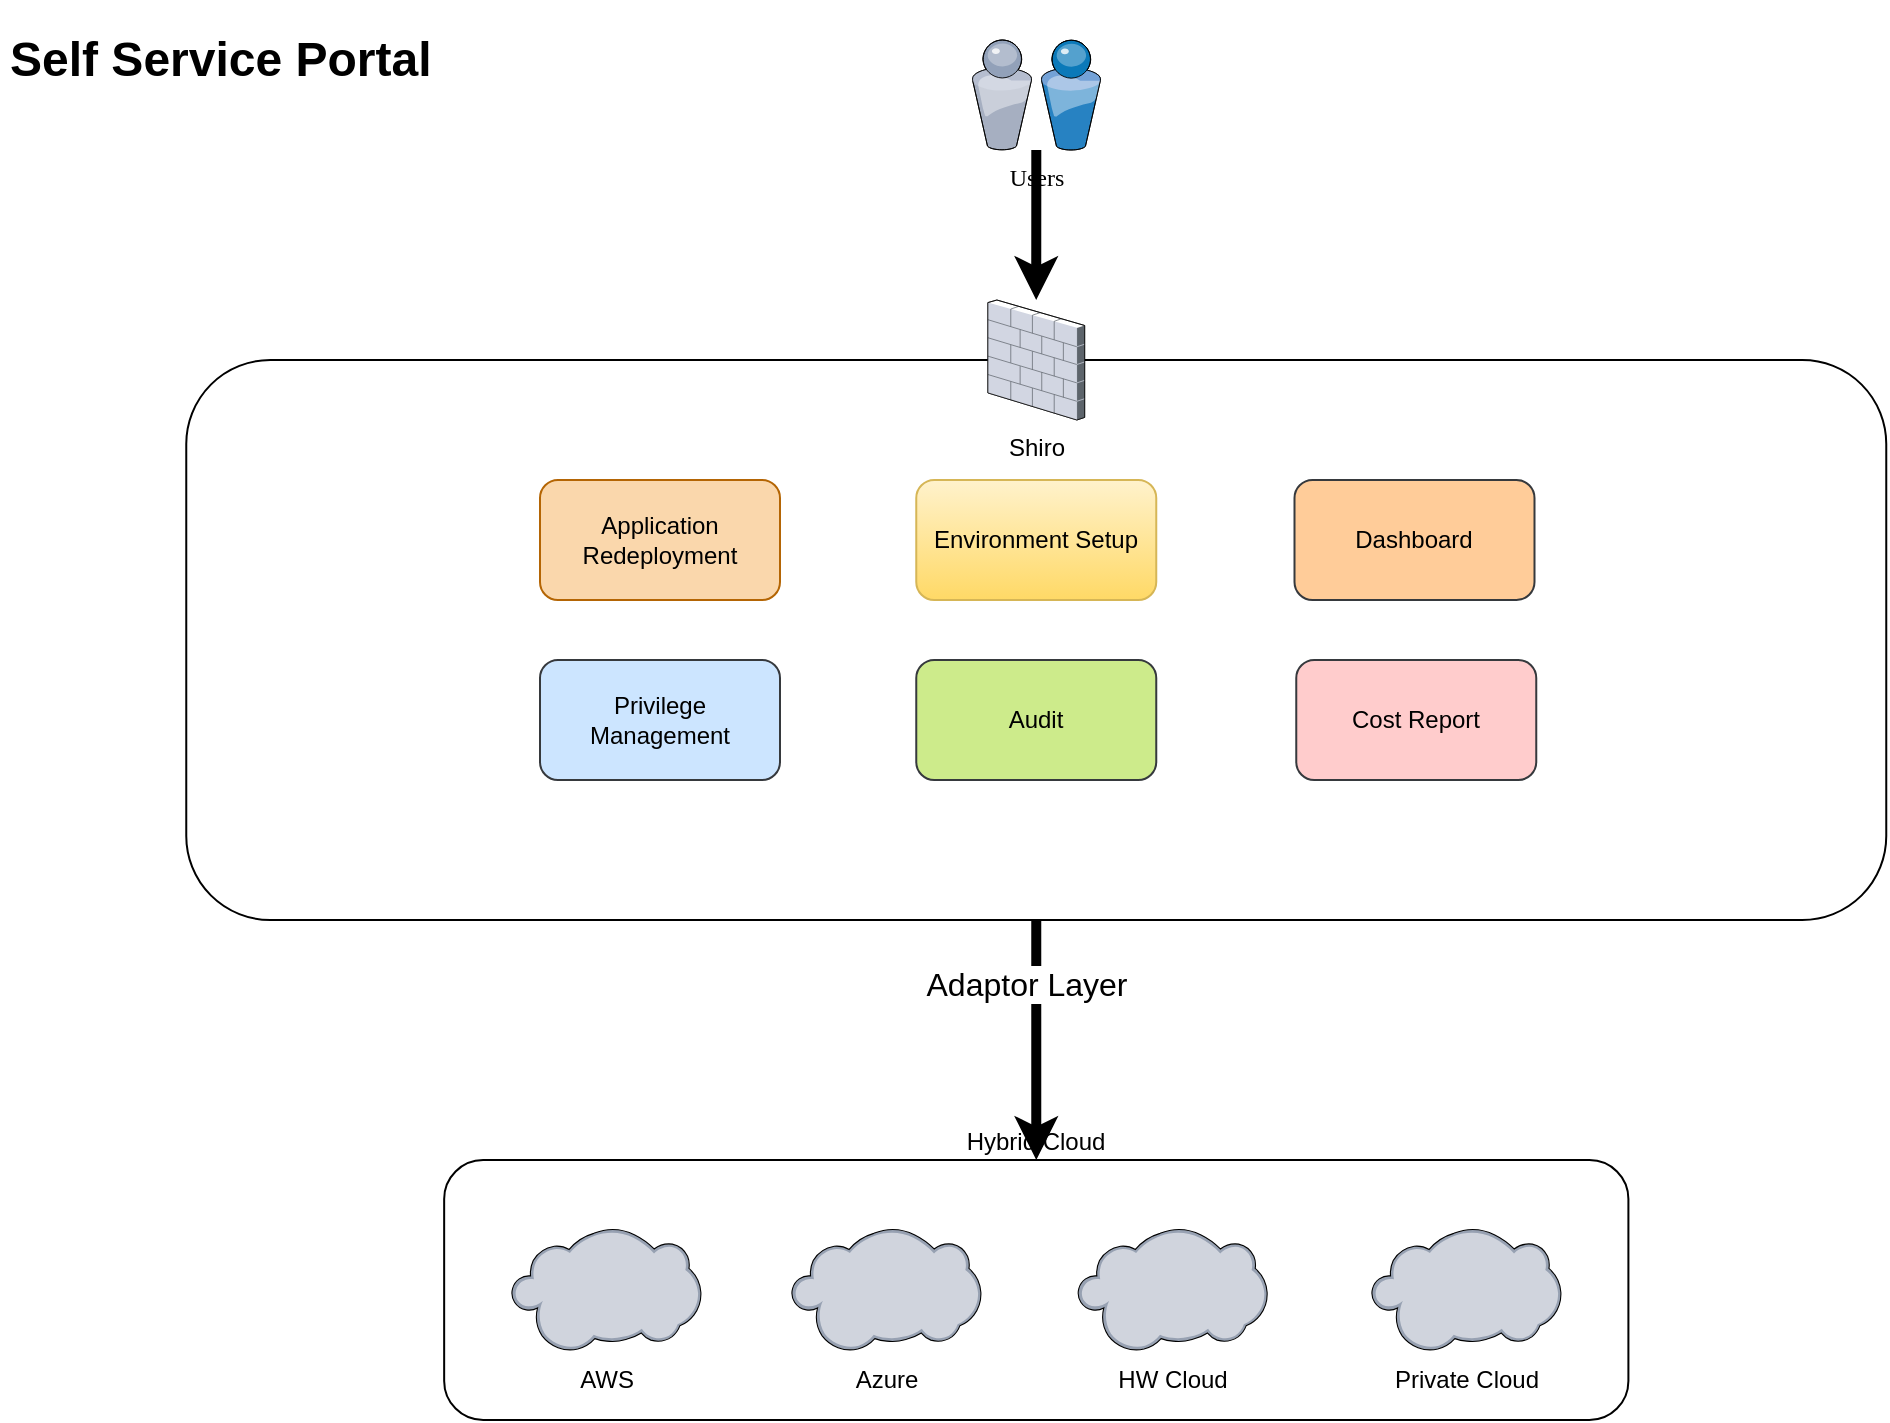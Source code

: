 <mxfile version="13.7.9" type="github">
  <diagram name="Page-1" id="822b0af5-4adb-64df-f703-e8dfc1f81529">
    <mxGraphModel dx="1422" dy="1963" grid="1" gridSize="10" guides="1" tooltips="1" connect="1" arrows="1" fold="1" page="1" pageScale="1" pageWidth="1920" pageHeight="1200" background="#ffffff" math="0" shadow="0">
      <root>
        <mxCell id="0" />
        <mxCell id="1" parent="0" />
        <mxCell id="ibMNdap8D_2vEx1ZPLvZ-23" style="edgeStyle=orthogonalEdgeStyle;rounded=1;orthogonalLoop=1;jettySize=auto;html=1;strokeWidth=5;" edge="1" parent="1" source="ibMNdap8D_2vEx1ZPLvZ-1" target="ibMNdap8D_2vEx1ZPLvZ-15">
          <mxGeometry relative="1" as="geometry" />
        </mxCell>
        <mxCell id="ibMNdap8D_2vEx1ZPLvZ-1" value="Users" style="verticalLabelPosition=bottom;aspect=fixed;html=1;verticalAlign=top;strokeColor=none;shape=mxgraph.citrix.users;rounded=0;shadow=0;comic=0;fontFamily=Verdana;" vertex="1" parent="1">
          <mxGeometry x="485.88" y="10" width="64.5" height="55" as="geometry" />
        </mxCell>
        <mxCell id="ibMNdap8D_2vEx1ZPLvZ-3" value="&lt;h1&gt;Self Service Portal&lt;br&gt;&lt;/h1&gt;&lt;p&gt;&lt;br&gt;&lt;/p&gt;" style="text;html=1;strokeColor=none;fillColor=none;spacing=5;spacingTop=-20;whiteSpace=wrap;overflow=hidden;rounded=0;" vertex="1" parent="1">
          <mxGeometry width="270" height="120" as="geometry" />
        </mxCell>
        <mxCell id="ibMNdap8D_2vEx1ZPLvZ-22" style="edgeStyle=orthogonalEdgeStyle;rounded=1;orthogonalLoop=1;jettySize=auto;html=1;exitX=0.5;exitY=1;exitDx=0;exitDy=0;entryX=0.5;entryY=0;entryDx=0;entryDy=0;strokeWidth=5;" edge="1" parent="1" source="ibMNdap8D_2vEx1ZPLvZ-14" target="ibMNdap8D_2vEx1ZPLvZ-20">
          <mxGeometry relative="1" as="geometry" />
        </mxCell>
        <mxCell id="ibMNdap8D_2vEx1ZPLvZ-26" value="&lt;span style=&quot;background-color: rgb(255 , 255 , 255)&quot;&gt;&lt;font style=&quot;font-size: 16px&quot;&gt;Adaptor Layer&lt;/font&gt;&lt;/span&gt;" style="edgeLabel;html=1;align=center;verticalAlign=middle;resizable=0;points=[];labelBorderColor=none;" vertex="1" connectable="0" parent="ibMNdap8D_2vEx1ZPLvZ-22">
          <mxGeometry x="-0.476" y="-5" relative="1" as="geometry">
            <mxPoint as="offset" />
          </mxGeometry>
        </mxCell>
        <mxCell id="ibMNdap8D_2vEx1ZPLvZ-14" value="" style="rounded=1;whiteSpace=wrap;html=1;" vertex="1" parent="1">
          <mxGeometry x="93.13" y="170" width="850" height="280" as="geometry" />
        </mxCell>
        <mxCell id="ibMNdap8D_2vEx1ZPLvZ-15" value="Shiro" style="verticalLabelPosition=bottom;aspect=fixed;html=1;verticalAlign=top;align=center;outlineConnect=0;shape=mxgraph.citrix.firewall;" vertex="1" parent="1">
          <mxGeometry x="493.94" y="140" width="48.39" height="60" as="geometry" />
        </mxCell>
        <mxCell id="ibMNdap8D_2vEx1ZPLvZ-16" value="Environment Setup" style="rounded=1;whiteSpace=wrap;html=1;gradientColor=#ffd966;fillColor=#fff2cc;strokeColor=#d6b656;" vertex="1" parent="1">
          <mxGeometry x="458.13" y="230" width="120" height="60" as="geometry" />
        </mxCell>
        <mxCell id="ibMNdap8D_2vEx1ZPLvZ-17" value="Application Redeployment" style="rounded=1;whiteSpace=wrap;html=1;fillColor=#fad7ac;strokeColor=#b46504;" vertex="1" parent="1">
          <mxGeometry x="270" y="230" width="120" height="60" as="geometry" />
        </mxCell>
        <mxCell id="ibMNdap8D_2vEx1ZPLvZ-18" value="Cost Report" style="rounded=1;whiteSpace=wrap;html=1;fillColor=#ffcccc;strokeColor=#36393d;" vertex="1" parent="1">
          <mxGeometry x="648.13" y="320" width="120" height="60" as="geometry" />
        </mxCell>
        <mxCell id="ibMNdap8D_2vEx1ZPLvZ-19" value="Privilege Management" style="rounded=1;whiteSpace=wrap;html=1;fillColor=#cce5ff;strokeColor=#36393d;" vertex="1" parent="1">
          <mxGeometry x="270" y="320" width="120" height="60" as="geometry" />
        </mxCell>
        <mxCell id="ibMNdap8D_2vEx1ZPLvZ-24" value="Dashboard" style="rounded=1;whiteSpace=wrap;html=1;fillColor=#ffcc99;strokeColor=#36393d;" vertex="1" parent="1">
          <mxGeometry x="647.25" y="230" width="120" height="60" as="geometry" />
        </mxCell>
        <mxCell id="ibMNdap8D_2vEx1ZPLvZ-25" value="Audit" style="rounded=1;whiteSpace=wrap;html=1;fillColor=#cdeb8b;strokeColor=#36393d;" vertex="1" parent="1">
          <mxGeometry x="458.13" y="320" width="120" height="60" as="geometry" />
        </mxCell>
        <mxCell id="ibMNdap8D_2vEx1ZPLvZ-20" value="Hybrid Cloud" style="rounded=1;whiteSpace=wrap;html=1;labelPosition=center;verticalLabelPosition=top;align=center;verticalAlign=bottom;" vertex="1" parent="1">
          <mxGeometry x="222.08" y="570" width="592.12" height="130" as="geometry" />
        </mxCell>
        <mxCell id="ibMNdap8D_2vEx1ZPLvZ-5" value="AWS" style="verticalLabelPosition=bottom;aspect=fixed;html=1;verticalAlign=top;strokeColor=none;align=center;outlineConnect=0;shape=mxgraph.citrix.cloud;" vertex="1" parent="1">
          <mxGeometry x="255.64" y="604" width="95" height="62" as="geometry" />
        </mxCell>
        <mxCell id="ibMNdap8D_2vEx1ZPLvZ-6" value="Azure" style="verticalLabelPosition=bottom;aspect=fixed;html=1;verticalAlign=top;strokeColor=none;align=center;outlineConnect=0;shape=mxgraph.citrix.cloud;" vertex="1" parent="1">
          <mxGeometry x="395.64" y="604" width="95" height="62" as="geometry" />
        </mxCell>
        <mxCell id="ibMNdap8D_2vEx1ZPLvZ-11" value="HW Cloud" style="verticalLabelPosition=bottom;aspect=fixed;html=1;verticalAlign=top;strokeColor=#10739e;align=center;outlineConnect=0;shape=mxgraph.citrix.cloud;fillColor=#b1ddf0;" vertex="1" parent="1">
          <mxGeometry x="538.77" y="604" width="95" height="62" as="geometry" />
        </mxCell>
        <mxCell id="ibMNdap8D_2vEx1ZPLvZ-12" value="Private Cloud" style="verticalLabelPosition=bottom;aspect=fixed;html=1;verticalAlign=top;strokeColor=#36393d;align=center;outlineConnect=0;shape=mxgraph.citrix.cloud;shadow=0;sketch=0;fillColor=#ffcccc;noLabel=0;" vertex="1" parent="1">
          <mxGeometry x="685.64" y="604" width="95" height="62" as="geometry" />
        </mxCell>
      </root>
    </mxGraphModel>
  </diagram>
</mxfile>
